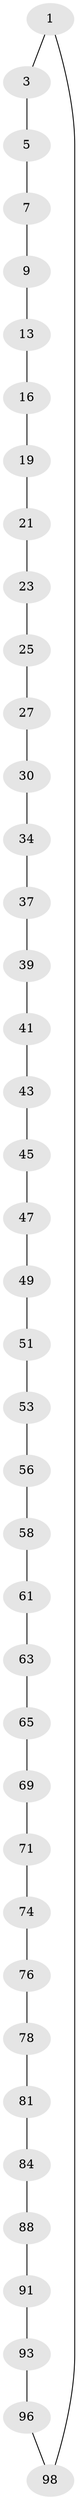 // original degree distribution, {2: 1.0}
// Generated by graph-tools (version 1.1) at 2025/20/03/04/25 18:20:01]
// undirected, 40 vertices, 40 edges
graph export_dot {
graph [start="1"]
  node [color=gray90,style=filled];
  1 [super="+2"];
  3 [super="+4"];
  5 [super="+6"];
  7 [super="+8"];
  9 [super="+10"];
  13 [super="+14"];
  16 [super="+17"];
  19 [super="+20"];
  21 [super="+22"];
  23 [super="+24"];
  25 [super="+26"];
  27 [super="+28"];
  30 [super="+31"];
  34 [super="+35"];
  37 [super="+38"];
  39 [super="+40"];
  41 [super="+42"];
  43 [super="+44"];
  45 [super="+46"];
  47 [super="+48"];
  49 [super="+50"];
  51 [super="+52"];
  53 [super="+54"];
  56 [super="+57"];
  58 [super="+59"];
  61 [super="+62"];
  63 [super="+64"];
  65 [super="+66"];
  69 [super="+70"];
  71 [super="+72"];
  74 [super="+75"];
  76 [super="+77"];
  78 [super="+79"];
  81 [super="+82"];
  84 [super="+85"];
  88 [super="+89"];
  91 [super="+92"];
  93 [super="+94"];
  96 [super="+97"];
  98 [super="+99"];
  1 -- 3;
  1 -- 98;
  3 -- 5;
  5 -- 7;
  7 -- 9;
  9 -- 13;
  13 -- 16;
  16 -- 19;
  19 -- 21;
  21 -- 23;
  23 -- 25;
  25 -- 27;
  27 -- 30;
  30 -- 34;
  34 -- 37;
  37 -- 39;
  39 -- 41;
  41 -- 43;
  43 -- 45;
  45 -- 47;
  47 -- 49;
  49 -- 51;
  51 -- 53;
  53 -- 56;
  56 -- 58;
  58 -- 61;
  61 -- 63;
  63 -- 65;
  65 -- 69;
  69 -- 71;
  71 -- 74;
  74 -- 76;
  76 -- 78;
  78 -- 81;
  81 -- 84;
  84 -- 88;
  88 -- 91;
  91 -- 93;
  93 -- 96;
  96 -- 98;
}
